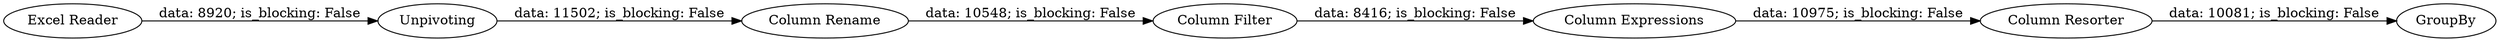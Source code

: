 digraph {
	"-1533192864187607918_5" [label="Column Filter"]
	"-1533192864187607918_7" [label="Column Resorter"]
	"-1533192864187607918_4" [label="Column Rename"]
	"-1533192864187607918_1" [label="Excel Reader"]
	"-1533192864187607918_3" [label=Unpivoting]
	"-1533192864187607918_2" [label=GroupBy]
	"-1533192864187607918_6" [label="Column Expressions"]
	"-1533192864187607918_1" -> "-1533192864187607918_3" [label="data: 8920; is_blocking: False"]
	"-1533192864187607918_4" -> "-1533192864187607918_5" [label="data: 10548; is_blocking: False"]
	"-1533192864187607918_7" -> "-1533192864187607918_2" [label="data: 10081; is_blocking: False"]
	"-1533192864187607918_6" -> "-1533192864187607918_7" [label="data: 10975; is_blocking: False"]
	"-1533192864187607918_5" -> "-1533192864187607918_6" [label="data: 8416; is_blocking: False"]
	"-1533192864187607918_3" -> "-1533192864187607918_4" [label="data: 11502; is_blocking: False"]
	rankdir=LR
}
